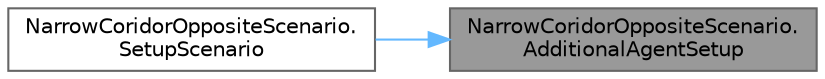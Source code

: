 digraph "NarrowCoridorOppositeScenario.AdditionalAgentSetup"
{
 // LATEX_PDF_SIZE
  bgcolor="transparent";
  edge [fontname=Helvetica,fontsize=10,labelfontname=Helvetica,labelfontsize=10];
  node [fontname=Helvetica,fontsize=10,shape=box,height=0.2,width=0.4];
  rankdir="RL";
  Node1 [id="Node000001",label="NarrowCoridorOppositeScenario.\lAdditionalAgentSetup",height=0.2,width=0.4,color="gray40", fillcolor="grey60", style="filled", fontcolor="black",tooltip="Add additional setup for agents."];
  Node1 -> Node2 [id="edge1_Node000001_Node000002",dir="back",color="steelblue1",style="solid",tooltip=" "];
  Node2 [id="Node000002",label="NarrowCoridorOppositeScenario.\lSetupScenario",height=0.2,width=0.4,color="grey40", fillcolor="white", style="filled",URL="$class_narrow_coridor_opposite_scenario.html#ad95811f9286da4400e1233e06dc769e5",tooltip="Populates scene with agents, gives them their destination."];
}
